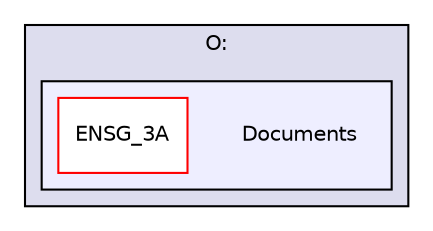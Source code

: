 digraph "O:/Documents" {
  compound=true
  node [ fontsize="10", fontname="Helvetica"];
  edge [ labelfontsize="10", labelfontname="Helvetica"];
  subgraph clusterdir_eeda1de1246109b47519d45586bd6f32 {
    graph [ bgcolor="#ddddee", pencolor="black", label="O:" fontname="Helvetica", fontsize="10", URL="dir_eeda1de1246109b47519d45586bd6f32.html"]
  subgraph clusterdir_8fa7ef495a1b01b3231409d19652bbaa {
    graph [ bgcolor="#eeeeff", pencolor="black", label="" URL="dir_8fa7ef495a1b01b3231409d19652bbaa.html"];
    dir_8fa7ef495a1b01b3231409d19652bbaa [shape=plaintext label="Documents"];
    dir_5b19fc0e869a2209a03cd630d7b1d37b [shape=box label="ENSG_3A" color="red" fillcolor="white" style="filled" URL="dir_5b19fc0e869a2209a03cd630d7b1d37b.html"];
  }
  }
}
